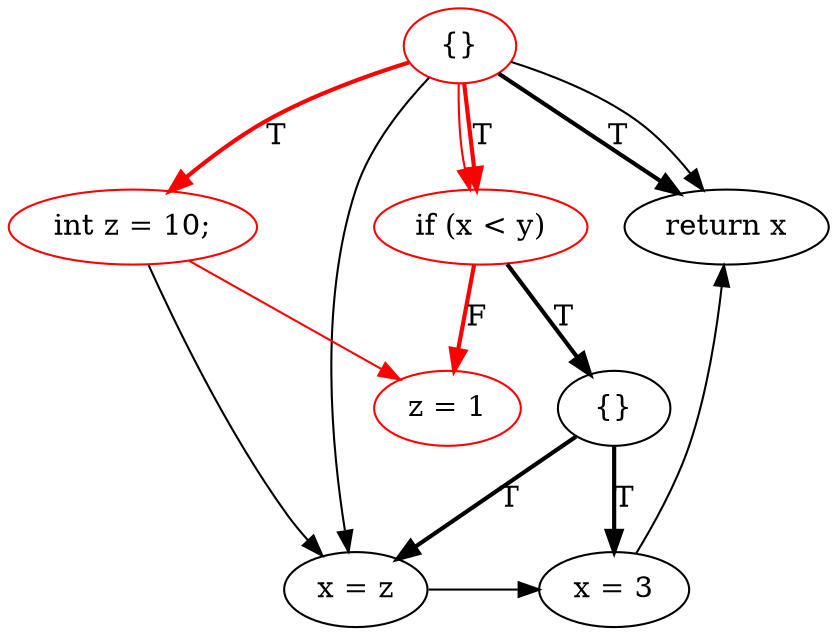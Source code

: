 digraph {
rankdir=TD;
3[label="{}",color=red]; 
3 -> 4[label="T",style=bold,color=red];
4[label="int z = 10;",color=red];
4 -> 2[color=red];
4 -> 6;
3 -> 0[label="T",style=bold,color=red];
0[label="if (x < y)",color=red]; 
0 -> 1[label="T",style=bold];
1[label="{}"]; 
1 -> 6[label="T",style=bold];
6[label="x = z"];
6 -> 7;
1 -> 7[label="T",style=bold];
7[label="x = 3"];
7 -> 5;
0 -> 2[label="F",style=bold,color=red];
2[label="z = 1",color=red];
3 -> 5[label="T",style=bold];
5[label="return x"];
3 -> 0[color=red];
3 -> 5;
3 -> 6;
{ rank=same 4 0 5 }{ rank=same 1 2 }{ rank=same 6 7 }
}